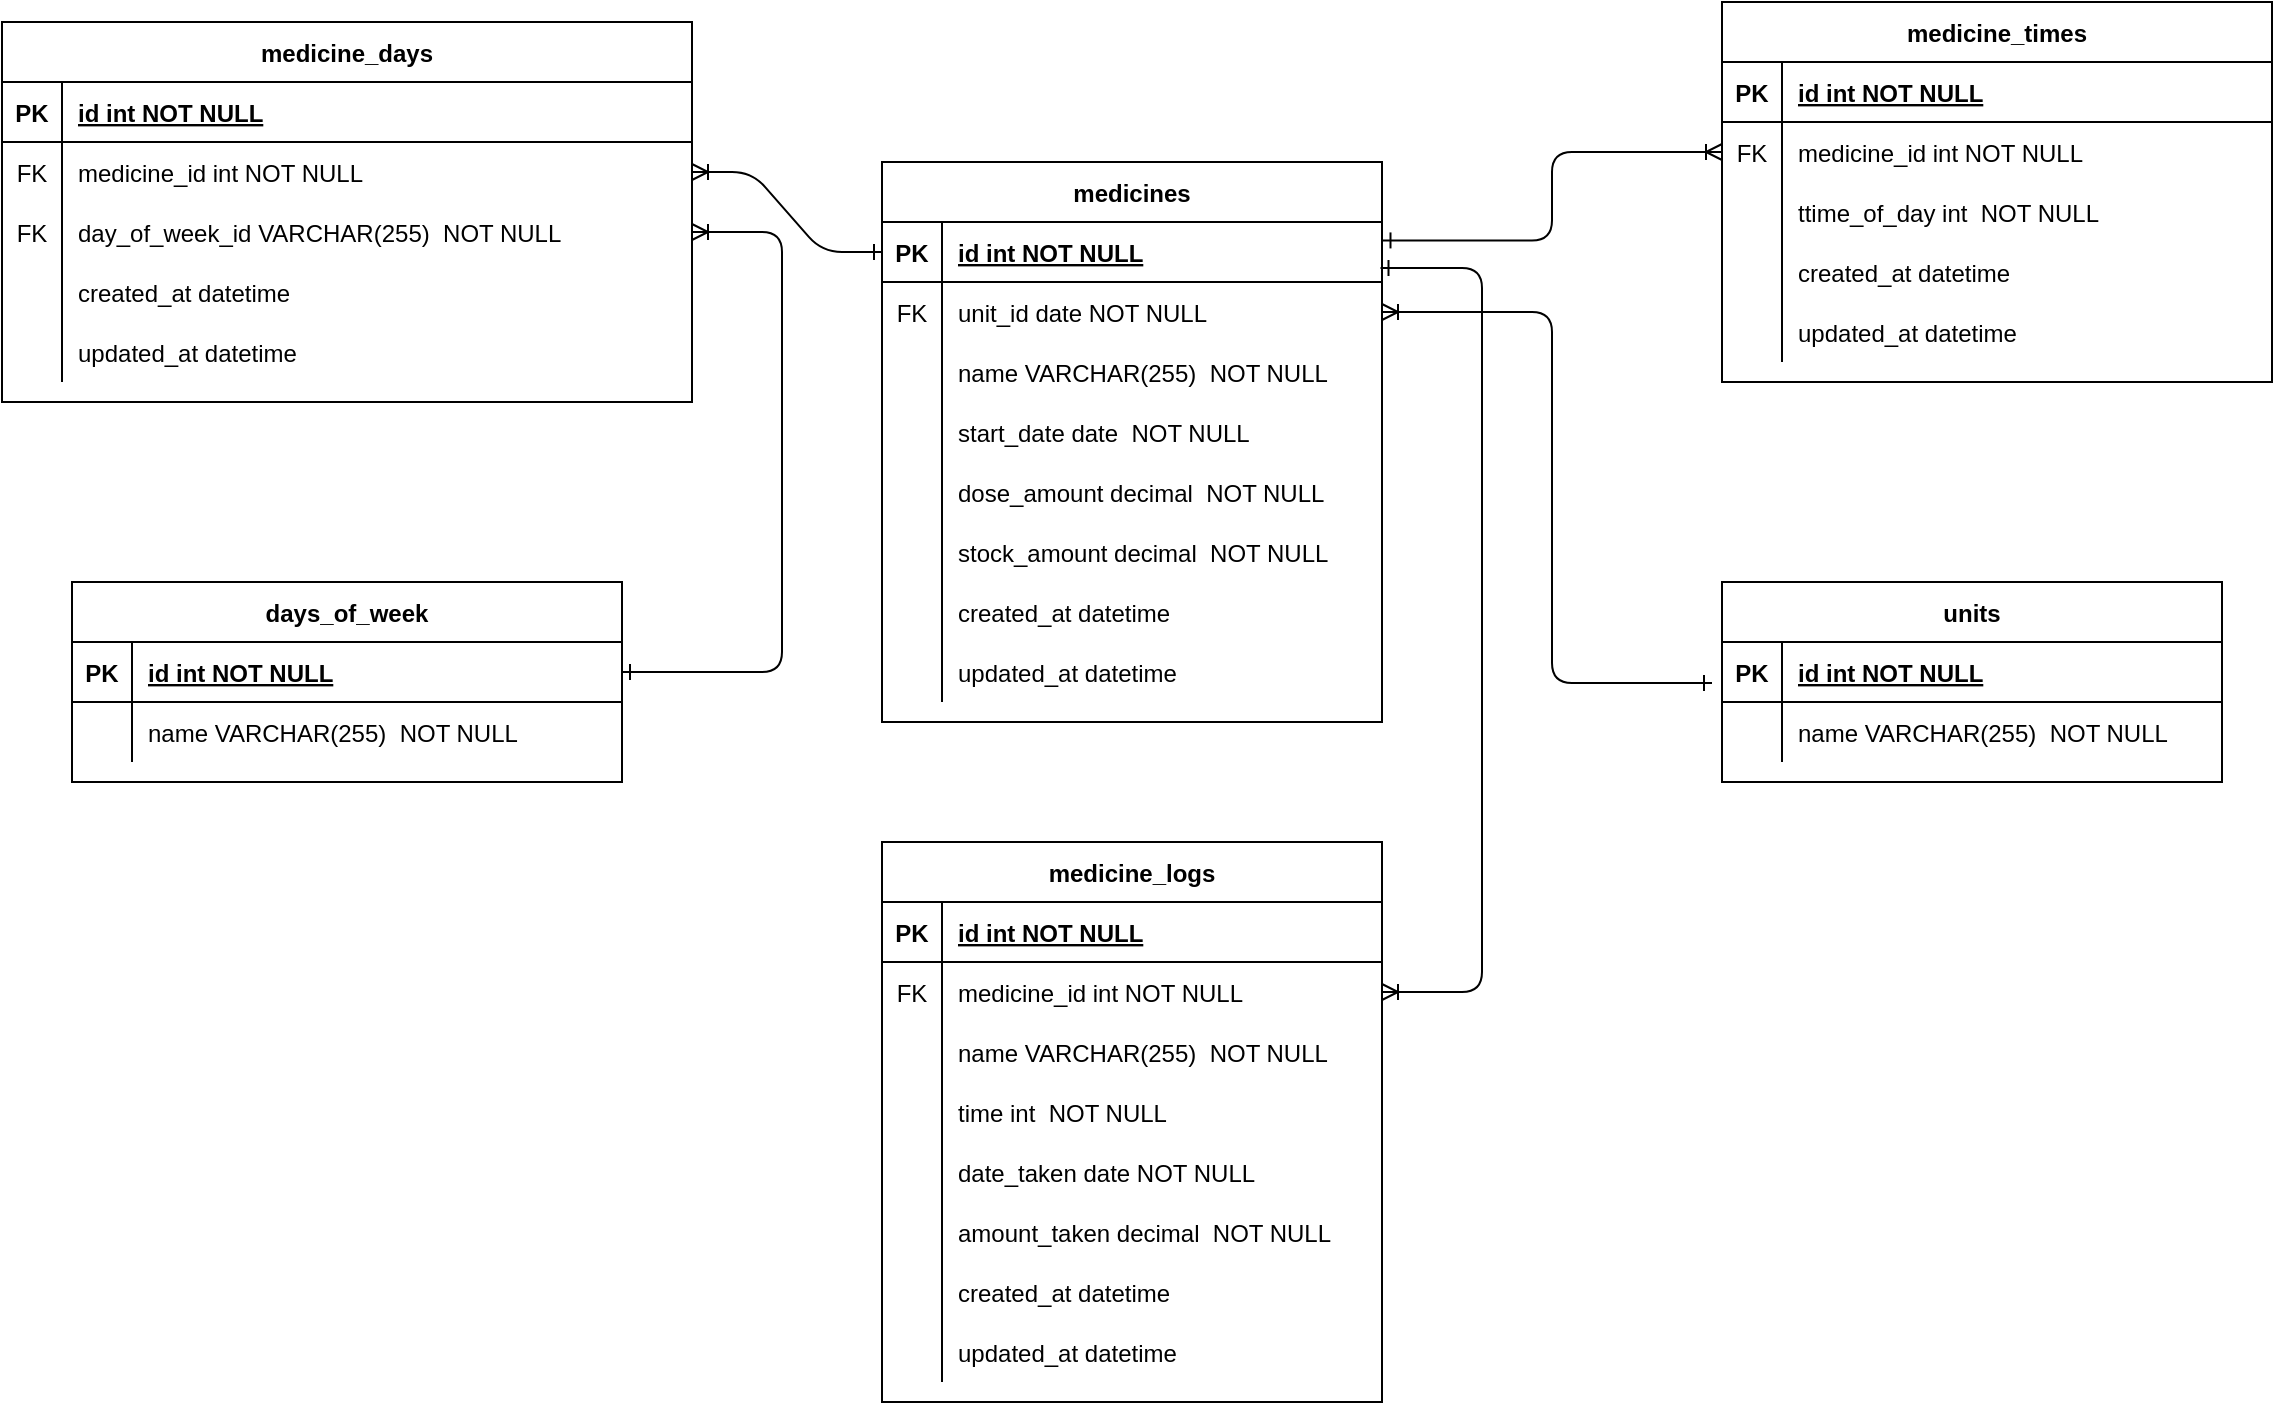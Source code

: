 <mxfile version="22.0.8" type="device">
  <diagram id="R2lEEEUBdFMjLlhIrx00" name="Page-1">
    <mxGraphModel dx="1245" dy="955" grid="1" gridSize="10" guides="1" tooltips="1" connect="1" arrows="1" fold="1" page="1" pageScale="1" pageWidth="850" pageHeight="1100" math="0" shadow="0" extFonts="Permanent Marker^https://fonts.googleapis.com/css?family=Permanent+Marker">
      <root>
        <mxCell id="0" />
        <mxCell id="1" parent="0" />
        <mxCell id="C-vyLk0tnHw3VtMMgP7b-12" value="" style="edgeStyle=entityRelationEdgeStyle;endArrow=ERoneToMany;startArrow=ERone;endFill=0;startFill=0;" parent="1" source="C-vyLk0tnHw3VtMMgP7b-3" target="C-vyLk0tnHw3VtMMgP7b-17" edge="1">
          <mxGeometry width="100" height="100" relative="1" as="geometry">
            <mxPoint x="580" y="380" as="sourcePoint" />
            <mxPoint x="640" y="405" as="targetPoint" />
          </mxGeometry>
        </mxCell>
        <mxCell id="C-vyLk0tnHw3VtMMgP7b-2" value="medicines" style="shape=table;startSize=30;container=1;collapsible=1;childLayout=tableLayout;fixedRows=1;rowLines=0;fontStyle=1;align=center;resizeLast=1;" parent="1" vertex="1">
          <mxGeometry x="630" y="320" width="250" height="280" as="geometry" />
        </mxCell>
        <mxCell id="C-vyLk0tnHw3VtMMgP7b-3" value="" style="shape=partialRectangle;collapsible=0;dropTarget=0;pointerEvents=0;fillColor=none;points=[[0,0.5],[1,0.5]];portConstraint=eastwest;top=0;left=0;right=0;bottom=1;" parent="C-vyLk0tnHw3VtMMgP7b-2" vertex="1">
          <mxGeometry y="30" width="250" height="30" as="geometry" />
        </mxCell>
        <mxCell id="C-vyLk0tnHw3VtMMgP7b-4" value="PK" style="shape=partialRectangle;overflow=hidden;connectable=0;fillColor=none;top=0;left=0;bottom=0;right=0;fontStyle=1;" parent="C-vyLk0tnHw3VtMMgP7b-3" vertex="1">
          <mxGeometry width="30" height="30" as="geometry">
            <mxRectangle width="30" height="30" as="alternateBounds" />
          </mxGeometry>
        </mxCell>
        <mxCell id="C-vyLk0tnHw3VtMMgP7b-5" value="id int NOT NULL " style="shape=partialRectangle;overflow=hidden;connectable=0;fillColor=none;top=0;left=0;bottom=0;right=0;align=left;spacingLeft=6;fontStyle=5;" parent="C-vyLk0tnHw3VtMMgP7b-3" vertex="1">
          <mxGeometry x="30" width="220" height="30" as="geometry">
            <mxRectangle width="220" height="30" as="alternateBounds" />
          </mxGeometry>
        </mxCell>
        <mxCell id="C-vyLk0tnHw3VtMMgP7b-9" value="" style="shape=partialRectangle;collapsible=0;dropTarget=0;pointerEvents=0;fillColor=none;points=[[0,0.5],[1,0.5]];portConstraint=eastwest;top=0;left=0;right=0;bottom=0;" parent="C-vyLk0tnHw3VtMMgP7b-2" vertex="1">
          <mxGeometry y="60" width="250" height="30" as="geometry" />
        </mxCell>
        <mxCell id="C-vyLk0tnHw3VtMMgP7b-10" value="FK" style="shape=partialRectangle;overflow=hidden;connectable=0;fillColor=none;top=0;left=0;bottom=0;right=0;" parent="C-vyLk0tnHw3VtMMgP7b-9" vertex="1">
          <mxGeometry width="30" height="30" as="geometry">
            <mxRectangle width="30" height="30" as="alternateBounds" />
          </mxGeometry>
        </mxCell>
        <mxCell id="C-vyLk0tnHw3VtMMgP7b-11" value="unit_id date NOT NULL" style="shape=partialRectangle;overflow=hidden;connectable=0;fillColor=none;top=0;left=0;bottom=0;right=0;align=left;spacingLeft=6;" parent="C-vyLk0tnHw3VtMMgP7b-9" vertex="1">
          <mxGeometry x="30" width="220" height="30" as="geometry">
            <mxRectangle width="220" height="30" as="alternateBounds" />
          </mxGeometry>
        </mxCell>
        <mxCell id="6eKLcKxiEk4ARQ7QUDFJ-12" style="shape=partialRectangle;collapsible=0;dropTarget=0;pointerEvents=0;fillColor=none;points=[[0,0.5],[1,0.5]];portConstraint=eastwest;top=0;left=0;right=0;bottom=0;" vertex="1" parent="C-vyLk0tnHw3VtMMgP7b-2">
          <mxGeometry y="90" width="250" height="30" as="geometry" />
        </mxCell>
        <mxCell id="6eKLcKxiEk4ARQ7QUDFJ-13" style="shape=partialRectangle;overflow=hidden;connectable=0;fillColor=none;top=0;left=0;bottom=0;right=0;" vertex="1" parent="6eKLcKxiEk4ARQ7QUDFJ-12">
          <mxGeometry width="30" height="30" as="geometry">
            <mxRectangle width="30" height="30" as="alternateBounds" />
          </mxGeometry>
        </mxCell>
        <mxCell id="6eKLcKxiEk4ARQ7QUDFJ-14" value="name VARCHAR(255)&#x9; NOT NULL" style="shape=partialRectangle;overflow=hidden;connectable=0;fillColor=none;top=0;left=0;bottom=0;right=0;align=left;spacingLeft=6;" vertex="1" parent="6eKLcKxiEk4ARQ7QUDFJ-12">
          <mxGeometry x="30" width="220" height="30" as="geometry">
            <mxRectangle width="220" height="30" as="alternateBounds" />
          </mxGeometry>
        </mxCell>
        <mxCell id="6eKLcKxiEk4ARQ7QUDFJ-16" style="shape=partialRectangle;collapsible=0;dropTarget=0;pointerEvents=0;fillColor=none;points=[[0,0.5],[1,0.5]];portConstraint=eastwest;top=0;left=0;right=0;bottom=0;" vertex="1" parent="C-vyLk0tnHw3VtMMgP7b-2">
          <mxGeometry y="120" width="250" height="30" as="geometry" />
        </mxCell>
        <mxCell id="6eKLcKxiEk4ARQ7QUDFJ-17" style="shape=partialRectangle;overflow=hidden;connectable=0;fillColor=none;top=0;left=0;bottom=0;right=0;" vertex="1" parent="6eKLcKxiEk4ARQ7QUDFJ-16">
          <mxGeometry width="30" height="30" as="geometry">
            <mxRectangle width="30" height="30" as="alternateBounds" />
          </mxGeometry>
        </mxCell>
        <mxCell id="6eKLcKxiEk4ARQ7QUDFJ-18" value="start_date date  NOT NULL" style="shape=partialRectangle;overflow=hidden;connectable=0;fillColor=none;top=0;left=0;bottom=0;right=0;align=left;spacingLeft=6;" vertex="1" parent="6eKLcKxiEk4ARQ7QUDFJ-16">
          <mxGeometry x="30" width="220" height="30" as="geometry">
            <mxRectangle width="220" height="30" as="alternateBounds" />
          </mxGeometry>
        </mxCell>
        <mxCell id="6eKLcKxiEk4ARQ7QUDFJ-19" style="shape=partialRectangle;collapsible=0;dropTarget=0;pointerEvents=0;fillColor=none;points=[[0,0.5],[1,0.5]];portConstraint=eastwest;top=0;left=0;right=0;bottom=0;" vertex="1" parent="C-vyLk0tnHw3VtMMgP7b-2">
          <mxGeometry y="150" width="250" height="30" as="geometry" />
        </mxCell>
        <mxCell id="6eKLcKxiEk4ARQ7QUDFJ-20" style="shape=partialRectangle;overflow=hidden;connectable=0;fillColor=none;top=0;left=0;bottom=0;right=0;" vertex="1" parent="6eKLcKxiEk4ARQ7QUDFJ-19">
          <mxGeometry width="30" height="30" as="geometry">
            <mxRectangle width="30" height="30" as="alternateBounds" />
          </mxGeometry>
        </mxCell>
        <mxCell id="6eKLcKxiEk4ARQ7QUDFJ-21" value="dose_amount decimal  NOT NULL" style="shape=partialRectangle;overflow=hidden;connectable=0;fillColor=none;top=0;left=0;bottom=0;right=0;align=left;spacingLeft=6;" vertex="1" parent="6eKLcKxiEk4ARQ7QUDFJ-19">
          <mxGeometry x="30" width="220" height="30" as="geometry">
            <mxRectangle width="220" height="30" as="alternateBounds" />
          </mxGeometry>
        </mxCell>
        <mxCell id="6eKLcKxiEk4ARQ7QUDFJ-22" style="shape=partialRectangle;collapsible=0;dropTarget=0;pointerEvents=0;fillColor=none;points=[[0,0.5],[1,0.5]];portConstraint=eastwest;top=0;left=0;right=0;bottom=0;" vertex="1" parent="C-vyLk0tnHw3VtMMgP7b-2">
          <mxGeometry y="180" width="250" height="30" as="geometry" />
        </mxCell>
        <mxCell id="6eKLcKxiEk4ARQ7QUDFJ-23" style="shape=partialRectangle;overflow=hidden;connectable=0;fillColor=none;top=0;left=0;bottom=0;right=0;" vertex="1" parent="6eKLcKxiEk4ARQ7QUDFJ-22">
          <mxGeometry width="30" height="30" as="geometry">
            <mxRectangle width="30" height="30" as="alternateBounds" />
          </mxGeometry>
        </mxCell>
        <mxCell id="6eKLcKxiEk4ARQ7QUDFJ-24" value="stock_amount decimal  NOT NULL" style="shape=partialRectangle;overflow=hidden;connectable=0;fillColor=none;top=0;left=0;bottom=0;right=0;align=left;spacingLeft=6;" vertex="1" parent="6eKLcKxiEk4ARQ7QUDFJ-22">
          <mxGeometry x="30" width="220" height="30" as="geometry">
            <mxRectangle width="220" height="30" as="alternateBounds" />
          </mxGeometry>
        </mxCell>
        <mxCell id="6eKLcKxiEk4ARQ7QUDFJ-25" style="shape=partialRectangle;collapsible=0;dropTarget=0;pointerEvents=0;fillColor=none;points=[[0,0.5],[1,0.5]];portConstraint=eastwest;top=0;left=0;right=0;bottom=0;" vertex="1" parent="C-vyLk0tnHw3VtMMgP7b-2">
          <mxGeometry y="210" width="250" height="30" as="geometry" />
        </mxCell>
        <mxCell id="6eKLcKxiEk4ARQ7QUDFJ-26" style="shape=partialRectangle;overflow=hidden;connectable=0;fillColor=none;top=0;left=0;bottom=0;right=0;" vertex="1" parent="6eKLcKxiEk4ARQ7QUDFJ-25">
          <mxGeometry width="30" height="30" as="geometry">
            <mxRectangle width="30" height="30" as="alternateBounds" />
          </mxGeometry>
        </mxCell>
        <mxCell id="6eKLcKxiEk4ARQ7QUDFJ-27" value="created_at datetime" style="shape=partialRectangle;overflow=hidden;connectable=0;fillColor=none;top=0;left=0;bottom=0;right=0;align=left;spacingLeft=6;" vertex="1" parent="6eKLcKxiEk4ARQ7QUDFJ-25">
          <mxGeometry x="30" width="220" height="30" as="geometry">
            <mxRectangle width="220" height="30" as="alternateBounds" />
          </mxGeometry>
        </mxCell>
        <mxCell id="6eKLcKxiEk4ARQ7QUDFJ-28" style="shape=partialRectangle;collapsible=0;dropTarget=0;pointerEvents=0;fillColor=none;points=[[0,0.5],[1,0.5]];portConstraint=eastwest;top=0;left=0;right=0;bottom=0;" vertex="1" parent="C-vyLk0tnHw3VtMMgP7b-2">
          <mxGeometry y="240" width="250" height="30" as="geometry" />
        </mxCell>
        <mxCell id="6eKLcKxiEk4ARQ7QUDFJ-29" style="shape=partialRectangle;overflow=hidden;connectable=0;fillColor=none;top=0;left=0;bottom=0;right=0;" vertex="1" parent="6eKLcKxiEk4ARQ7QUDFJ-28">
          <mxGeometry width="30" height="30" as="geometry">
            <mxRectangle width="30" height="30" as="alternateBounds" />
          </mxGeometry>
        </mxCell>
        <mxCell id="6eKLcKxiEk4ARQ7QUDFJ-30" value="updated_at datetime" style="shape=partialRectangle;overflow=hidden;connectable=0;fillColor=none;top=0;left=0;bottom=0;right=0;align=left;spacingLeft=6;" vertex="1" parent="6eKLcKxiEk4ARQ7QUDFJ-28">
          <mxGeometry x="30" width="220" height="30" as="geometry">
            <mxRectangle width="220" height="30" as="alternateBounds" />
          </mxGeometry>
        </mxCell>
        <mxCell id="C-vyLk0tnHw3VtMMgP7b-13" value="medicine_days" style="shape=table;startSize=30;container=1;collapsible=1;childLayout=tableLayout;fixedRows=1;rowLines=0;fontStyle=1;align=center;resizeLast=1;" parent="1" vertex="1">
          <mxGeometry x="190" y="250" width="345" height="190" as="geometry" />
        </mxCell>
        <mxCell id="C-vyLk0tnHw3VtMMgP7b-14" value="" style="shape=partialRectangle;collapsible=0;dropTarget=0;pointerEvents=0;fillColor=none;points=[[0,0.5],[1,0.5]];portConstraint=eastwest;top=0;left=0;right=0;bottom=1;" parent="C-vyLk0tnHw3VtMMgP7b-13" vertex="1">
          <mxGeometry y="30" width="345" height="30" as="geometry" />
        </mxCell>
        <mxCell id="C-vyLk0tnHw3VtMMgP7b-15" value="PK" style="shape=partialRectangle;overflow=hidden;connectable=0;fillColor=none;top=0;left=0;bottom=0;right=0;fontStyle=1;" parent="C-vyLk0tnHw3VtMMgP7b-14" vertex="1">
          <mxGeometry width="30" height="30" as="geometry">
            <mxRectangle width="30" height="30" as="alternateBounds" />
          </mxGeometry>
        </mxCell>
        <mxCell id="C-vyLk0tnHw3VtMMgP7b-16" value="id int NOT NULL " style="shape=partialRectangle;overflow=hidden;connectable=0;fillColor=none;top=0;left=0;bottom=0;right=0;align=left;spacingLeft=6;fontStyle=5;" parent="C-vyLk0tnHw3VtMMgP7b-14" vertex="1">
          <mxGeometry x="30" width="315" height="30" as="geometry">
            <mxRectangle width="315" height="30" as="alternateBounds" />
          </mxGeometry>
        </mxCell>
        <mxCell id="C-vyLk0tnHw3VtMMgP7b-17" value="" style="shape=partialRectangle;collapsible=0;dropTarget=0;pointerEvents=0;fillColor=none;points=[[0,0.5],[1,0.5]];portConstraint=eastwest;top=0;left=0;right=0;bottom=0;" parent="C-vyLk0tnHw3VtMMgP7b-13" vertex="1">
          <mxGeometry y="60" width="345" height="30" as="geometry" />
        </mxCell>
        <mxCell id="C-vyLk0tnHw3VtMMgP7b-18" value="FK" style="shape=partialRectangle;overflow=hidden;connectable=0;fillColor=none;top=0;left=0;bottom=0;right=0;" parent="C-vyLk0tnHw3VtMMgP7b-17" vertex="1">
          <mxGeometry width="30" height="30" as="geometry">
            <mxRectangle width="30" height="30" as="alternateBounds" />
          </mxGeometry>
        </mxCell>
        <mxCell id="C-vyLk0tnHw3VtMMgP7b-19" value="medicine_id int NOT NULL" style="shape=partialRectangle;overflow=hidden;connectable=0;fillColor=none;top=0;left=0;bottom=0;right=0;align=left;spacingLeft=6;" parent="C-vyLk0tnHw3VtMMgP7b-17" vertex="1">
          <mxGeometry x="30" width="315" height="30" as="geometry">
            <mxRectangle width="315" height="30" as="alternateBounds" />
          </mxGeometry>
        </mxCell>
        <mxCell id="C-vyLk0tnHw3VtMMgP7b-20" value="" style="shape=partialRectangle;collapsible=0;dropTarget=0;pointerEvents=0;fillColor=none;points=[[0,0.5],[1,0.5]];portConstraint=eastwest;top=0;left=0;right=0;bottom=0;" parent="C-vyLk0tnHw3VtMMgP7b-13" vertex="1">
          <mxGeometry y="90" width="345" height="30" as="geometry" />
        </mxCell>
        <mxCell id="C-vyLk0tnHw3VtMMgP7b-21" value="FK" style="shape=partialRectangle;overflow=hidden;connectable=0;fillColor=none;top=0;left=0;bottom=0;right=0;" parent="C-vyLk0tnHw3VtMMgP7b-20" vertex="1">
          <mxGeometry width="30" height="30" as="geometry">
            <mxRectangle width="30" height="30" as="alternateBounds" />
          </mxGeometry>
        </mxCell>
        <mxCell id="C-vyLk0tnHw3VtMMgP7b-22" value="day_of_week_id VARCHAR(255)  NOT NULL" style="shape=partialRectangle;overflow=hidden;connectable=0;fillColor=none;top=0;left=0;bottom=0;right=0;align=left;spacingLeft=6;" parent="C-vyLk0tnHw3VtMMgP7b-20" vertex="1">
          <mxGeometry x="30" width="315" height="30" as="geometry">
            <mxRectangle width="315" height="30" as="alternateBounds" />
          </mxGeometry>
        </mxCell>
        <mxCell id="6eKLcKxiEk4ARQ7QUDFJ-51" style="shape=partialRectangle;collapsible=0;dropTarget=0;pointerEvents=0;fillColor=none;points=[[0,0.5],[1,0.5]];portConstraint=eastwest;top=0;left=0;right=0;bottom=0;" vertex="1" parent="C-vyLk0tnHw3VtMMgP7b-13">
          <mxGeometry y="120" width="345" height="30" as="geometry" />
        </mxCell>
        <mxCell id="6eKLcKxiEk4ARQ7QUDFJ-52" style="shape=partialRectangle;overflow=hidden;connectable=0;fillColor=none;top=0;left=0;bottom=0;right=0;" vertex="1" parent="6eKLcKxiEk4ARQ7QUDFJ-51">
          <mxGeometry width="30" height="30" as="geometry">
            <mxRectangle width="30" height="30" as="alternateBounds" />
          </mxGeometry>
        </mxCell>
        <mxCell id="6eKLcKxiEk4ARQ7QUDFJ-53" value="created_at datetime" style="shape=partialRectangle;overflow=hidden;connectable=0;fillColor=none;top=0;left=0;bottom=0;right=0;align=left;spacingLeft=6;" vertex="1" parent="6eKLcKxiEk4ARQ7QUDFJ-51">
          <mxGeometry x="30" width="315" height="30" as="geometry">
            <mxRectangle width="315" height="30" as="alternateBounds" />
          </mxGeometry>
        </mxCell>
        <mxCell id="6eKLcKxiEk4ARQ7QUDFJ-54" style="shape=partialRectangle;collapsible=0;dropTarget=0;pointerEvents=0;fillColor=none;points=[[0,0.5],[1,0.5]];portConstraint=eastwest;top=0;left=0;right=0;bottom=0;" vertex="1" parent="C-vyLk0tnHw3VtMMgP7b-13">
          <mxGeometry y="150" width="345" height="30" as="geometry" />
        </mxCell>
        <mxCell id="6eKLcKxiEk4ARQ7QUDFJ-55" style="shape=partialRectangle;overflow=hidden;connectable=0;fillColor=none;top=0;left=0;bottom=0;right=0;" vertex="1" parent="6eKLcKxiEk4ARQ7QUDFJ-54">
          <mxGeometry width="30" height="30" as="geometry">
            <mxRectangle width="30" height="30" as="alternateBounds" />
          </mxGeometry>
        </mxCell>
        <mxCell id="6eKLcKxiEk4ARQ7QUDFJ-56" value="updated_at datetime" style="shape=partialRectangle;overflow=hidden;connectable=0;fillColor=none;top=0;left=0;bottom=0;right=0;align=left;spacingLeft=6;" vertex="1" parent="6eKLcKxiEk4ARQ7QUDFJ-54">
          <mxGeometry x="30" width="315" height="30" as="geometry">
            <mxRectangle width="315" height="30" as="alternateBounds" />
          </mxGeometry>
        </mxCell>
        <mxCell id="6eKLcKxiEk4ARQ7QUDFJ-31" value="units" style="shape=table;startSize=30;container=1;collapsible=1;childLayout=tableLayout;fixedRows=1;rowLines=0;fontStyle=1;align=center;resizeLast=1;" vertex="1" parent="1">
          <mxGeometry x="1050" y="530" width="250" height="100" as="geometry" />
        </mxCell>
        <mxCell id="6eKLcKxiEk4ARQ7QUDFJ-32" value="" style="shape=partialRectangle;collapsible=0;dropTarget=0;pointerEvents=0;fillColor=none;points=[[0,0.5],[1,0.5]];portConstraint=eastwest;top=0;left=0;right=0;bottom=1;" vertex="1" parent="6eKLcKxiEk4ARQ7QUDFJ-31">
          <mxGeometry y="30" width="250" height="30" as="geometry" />
        </mxCell>
        <mxCell id="6eKLcKxiEk4ARQ7QUDFJ-33" value="PK" style="shape=partialRectangle;overflow=hidden;connectable=0;fillColor=none;top=0;left=0;bottom=0;right=0;fontStyle=1;" vertex="1" parent="6eKLcKxiEk4ARQ7QUDFJ-32">
          <mxGeometry width="30" height="30" as="geometry">
            <mxRectangle width="30" height="30" as="alternateBounds" />
          </mxGeometry>
        </mxCell>
        <mxCell id="6eKLcKxiEk4ARQ7QUDFJ-34" value="id int NOT NULL " style="shape=partialRectangle;overflow=hidden;connectable=0;fillColor=none;top=0;left=0;bottom=0;right=0;align=left;spacingLeft=6;fontStyle=5;" vertex="1" parent="6eKLcKxiEk4ARQ7QUDFJ-32">
          <mxGeometry x="30" width="220" height="30" as="geometry">
            <mxRectangle width="220" height="30" as="alternateBounds" />
          </mxGeometry>
        </mxCell>
        <mxCell id="6eKLcKxiEk4ARQ7QUDFJ-38" value="" style="shape=partialRectangle;collapsible=0;dropTarget=0;pointerEvents=0;fillColor=none;points=[[0,0.5],[1,0.5]];portConstraint=eastwest;top=0;left=0;right=0;bottom=0;" vertex="1" parent="6eKLcKxiEk4ARQ7QUDFJ-31">
          <mxGeometry y="60" width="250" height="30" as="geometry" />
        </mxCell>
        <mxCell id="6eKLcKxiEk4ARQ7QUDFJ-39" value="" style="shape=partialRectangle;overflow=hidden;connectable=0;fillColor=none;top=0;left=0;bottom=0;right=0;" vertex="1" parent="6eKLcKxiEk4ARQ7QUDFJ-38">
          <mxGeometry width="30" height="30" as="geometry">
            <mxRectangle width="30" height="30" as="alternateBounds" />
          </mxGeometry>
        </mxCell>
        <mxCell id="6eKLcKxiEk4ARQ7QUDFJ-40" value="name VARCHAR(255)  NOT NULL" style="shape=partialRectangle;overflow=hidden;connectable=0;fillColor=none;top=0;left=0;bottom=0;right=0;align=left;spacingLeft=6;" vertex="1" parent="6eKLcKxiEk4ARQ7QUDFJ-38">
          <mxGeometry x="30" width="220" height="30" as="geometry">
            <mxRectangle width="220" height="30" as="alternateBounds" />
          </mxGeometry>
        </mxCell>
        <mxCell id="6eKLcKxiEk4ARQ7QUDFJ-41" value="days_of_week" style="shape=table;startSize=30;container=1;collapsible=1;childLayout=tableLayout;fixedRows=1;rowLines=0;fontStyle=1;align=center;resizeLast=1;" vertex="1" parent="1">
          <mxGeometry x="225" y="530" width="275" height="100" as="geometry" />
        </mxCell>
        <mxCell id="6eKLcKxiEk4ARQ7QUDFJ-42" value="" style="shape=partialRectangle;collapsible=0;dropTarget=0;pointerEvents=0;fillColor=none;points=[[0,0.5],[1,0.5]];portConstraint=eastwest;top=0;left=0;right=0;bottom=1;" vertex="1" parent="6eKLcKxiEk4ARQ7QUDFJ-41">
          <mxGeometry y="30" width="275" height="30" as="geometry" />
        </mxCell>
        <mxCell id="6eKLcKxiEk4ARQ7QUDFJ-43" value="PK" style="shape=partialRectangle;overflow=hidden;connectable=0;fillColor=none;top=0;left=0;bottom=0;right=0;fontStyle=1;" vertex="1" parent="6eKLcKxiEk4ARQ7QUDFJ-42">
          <mxGeometry width="30" height="30" as="geometry">
            <mxRectangle width="30" height="30" as="alternateBounds" />
          </mxGeometry>
        </mxCell>
        <mxCell id="6eKLcKxiEk4ARQ7QUDFJ-44" value="id int NOT NULL " style="shape=partialRectangle;overflow=hidden;connectable=0;fillColor=none;top=0;left=0;bottom=0;right=0;align=left;spacingLeft=6;fontStyle=5;" vertex="1" parent="6eKLcKxiEk4ARQ7QUDFJ-42">
          <mxGeometry x="30" width="245" height="30" as="geometry">
            <mxRectangle width="245" height="30" as="alternateBounds" />
          </mxGeometry>
        </mxCell>
        <mxCell id="6eKLcKxiEk4ARQ7QUDFJ-45" value="" style="shape=partialRectangle;collapsible=0;dropTarget=0;pointerEvents=0;fillColor=none;points=[[0,0.5],[1,0.5]];portConstraint=eastwest;top=0;left=0;right=0;bottom=0;" vertex="1" parent="6eKLcKxiEk4ARQ7QUDFJ-41">
          <mxGeometry y="60" width="275" height="30" as="geometry" />
        </mxCell>
        <mxCell id="6eKLcKxiEk4ARQ7QUDFJ-46" value="" style="shape=partialRectangle;overflow=hidden;connectable=0;fillColor=none;top=0;left=0;bottom=0;right=0;" vertex="1" parent="6eKLcKxiEk4ARQ7QUDFJ-45">
          <mxGeometry width="30" height="30" as="geometry">
            <mxRectangle width="30" height="30" as="alternateBounds" />
          </mxGeometry>
        </mxCell>
        <mxCell id="6eKLcKxiEk4ARQ7QUDFJ-47" value="name VARCHAR(255)  NOT NULL" style="shape=partialRectangle;overflow=hidden;connectable=0;fillColor=none;top=0;left=0;bottom=0;right=0;align=left;spacingLeft=6;" vertex="1" parent="6eKLcKxiEk4ARQ7QUDFJ-45">
          <mxGeometry x="30" width="245" height="30" as="geometry">
            <mxRectangle width="245" height="30" as="alternateBounds" />
          </mxGeometry>
        </mxCell>
        <mxCell id="6eKLcKxiEk4ARQ7QUDFJ-57" value="" style="edgeStyle=orthogonalEdgeStyle;endArrow=ERoneToMany;startArrow=ERone;endFill=0;startFill=0;entryX=1;entryY=0.5;entryDx=0;entryDy=0;exitX=-0.02;exitY=0.684;exitDx=0;exitDy=0;exitPerimeter=0;" edge="1" parent="1" source="6eKLcKxiEk4ARQ7QUDFJ-32" target="C-vyLk0tnHw3VtMMgP7b-9">
          <mxGeometry width="100" height="100" relative="1" as="geometry">
            <mxPoint x="1050" y="670" as="sourcePoint" />
            <mxPoint x="640" y="405" as="targetPoint" />
          </mxGeometry>
        </mxCell>
        <mxCell id="6eKLcKxiEk4ARQ7QUDFJ-67" value="medicine_times" style="shape=table;startSize=30;container=1;collapsible=1;childLayout=tableLayout;fixedRows=1;rowLines=0;fontStyle=1;align=center;resizeLast=1;" vertex="1" parent="1">
          <mxGeometry x="1050" y="240" width="275" height="190" as="geometry" />
        </mxCell>
        <mxCell id="6eKLcKxiEk4ARQ7QUDFJ-68" value="" style="shape=partialRectangle;collapsible=0;dropTarget=0;pointerEvents=0;fillColor=none;points=[[0,0.5],[1,0.5]];portConstraint=eastwest;top=0;left=0;right=0;bottom=1;" vertex="1" parent="6eKLcKxiEk4ARQ7QUDFJ-67">
          <mxGeometry y="30" width="275" height="30" as="geometry" />
        </mxCell>
        <mxCell id="6eKLcKxiEk4ARQ7QUDFJ-69" value="PK" style="shape=partialRectangle;overflow=hidden;connectable=0;fillColor=none;top=0;left=0;bottom=0;right=0;fontStyle=1;" vertex="1" parent="6eKLcKxiEk4ARQ7QUDFJ-68">
          <mxGeometry width="30" height="30" as="geometry">
            <mxRectangle width="30" height="30" as="alternateBounds" />
          </mxGeometry>
        </mxCell>
        <mxCell id="6eKLcKxiEk4ARQ7QUDFJ-70" value="id int NOT NULL " style="shape=partialRectangle;overflow=hidden;connectable=0;fillColor=none;top=0;left=0;bottom=0;right=0;align=left;spacingLeft=6;fontStyle=5;" vertex="1" parent="6eKLcKxiEk4ARQ7QUDFJ-68">
          <mxGeometry x="30" width="245" height="30" as="geometry">
            <mxRectangle width="245" height="30" as="alternateBounds" />
          </mxGeometry>
        </mxCell>
        <mxCell id="6eKLcKxiEk4ARQ7QUDFJ-71" value="" style="shape=partialRectangle;collapsible=0;dropTarget=0;pointerEvents=0;fillColor=none;points=[[0,0.5],[1,0.5]];portConstraint=eastwest;top=0;left=0;right=0;bottom=0;" vertex="1" parent="6eKLcKxiEk4ARQ7QUDFJ-67">
          <mxGeometry y="60" width="275" height="30" as="geometry" />
        </mxCell>
        <mxCell id="6eKLcKxiEk4ARQ7QUDFJ-72" value="FK" style="shape=partialRectangle;overflow=hidden;connectable=0;fillColor=none;top=0;left=0;bottom=0;right=0;" vertex="1" parent="6eKLcKxiEk4ARQ7QUDFJ-71">
          <mxGeometry width="30" height="30" as="geometry">
            <mxRectangle width="30" height="30" as="alternateBounds" />
          </mxGeometry>
        </mxCell>
        <mxCell id="6eKLcKxiEk4ARQ7QUDFJ-73" value="medicine_id int NOT NULL" style="shape=partialRectangle;overflow=hidden;connectable=0;fillColor=none;top=0;left=0;bottom=0;right=0;align=left;spacingLeft=6;" vertex="1" parent="6eKLcKxiEk4ARQ7QUDFJ-71">
          <mxGeometry x="30" width="245" height="30" as="geometry">
            <mxRectangle width="245" height="30" as="alternateBounds" />
          </mxGeometry>
        </mxCell>
        <mxCell id="6eKLcKxiEk4ARQ7QUDFJ-78" style="shape=partialRectangle;collapsible=0;dropTarget=0;pointerEvents=0;fillColor=none;points=[[0,0.5],[1,0.5]];portConstraint=eastwest;top=0;left=0;right=0;bottom=0;" vertex="1" parent="6eKLcKxiEk4ARQ7QUDFJ-67">
          <mxGeometry y="90" width="275" height="30" as="geometry" />
        </mxCell>
        <mxCell id="6eKLcKxiEk4ARQ7QUDFJ-79" style="shape=partialRectangle;overflow=hidden;connectable=0;fillColor=none;top=0;left=0;bottom=0;right=0;" vertex="1" parent="6eKLcKxiEk4ARQ7QUDFJ-78">
          <mxGeometry width="30" height="30" as="geometry">
            <mxRectangle width="30" height="30" as="alternateBounds" />
          </mxGeometry>
        </mxCell>
        <mxCell id="6eKLcKxiEk4ARQ7QUDFJ-80" value="ttime_of_day int  NOT NULL" style="shape=partialRectangle;overflow=hidden;connectable=0;fillColor=none;top=0;left=0;bottom=0;right=0;align=left;spacingLeft=6;" vertex="1" parent="6eKLcKxiEk4ARQ7QUDFJ-78">
          <mxGeometry x="30" width="245" height="30" as="geometry">
            <mxRectangle width="245" height="30" as="alternateBounds" />
          </mxGeometry>
        </mxCell>
        <mxCell id="6eKLcKxiEk4ARQ7QUDFJ-87" style="shape=partialRectangle;collapsible=0;dropTarget=0;pointerEvents=0;fillColor=none;points=[[0,0.5],[1,0.5]];portConstraint=eastwest;top=0;left=0;right=0;bottom=0;" vertex="1" parent="6eKLcKxiEk4ARQ7QUDFJ-67">
          <mxGeometry y="120" width="275" height="30" as="geometry" />
        </mxCell>
        <mxCell id="6eKLcKxiEk4ARQ7QUDFJ-88" style="shape=partialRectangle;overflow=hidden;connectable=0;fillColor=none;top=0;left=0;bottom=0;right=0;" vertex="1" parent="6eKLcKxiEk4ARQ7QUDFJ-87">
          <mxGeometry width="30" height="30" as="geometry">
            <mxRectangle width="30" height="30" as="alternateBounds" />
          </mxGeometry>
        </mxCell>
        <mxCell id="6eKLcKxiEk4ARQ7QUDFJ-89" value="created_at datetime" style="shape=partialRectangle;overflow=hidden;connectable=0;fillColor=none;top=0;left=0;bottom=0;right=0;align=left;spacingLeft=6;" vertex="1" parent="6eKLcKxiEk4ARQ7QUDFJ-87">
          <mxGeometry x="30" width="245" height="30" as="geometry">
            <mxRectangle width="245" height="30" as="alternateBounds" />
          </mxGeometry>
        </mxCell>
        <mxCell id="6eKLcKxiEk4ARQ7QUDFJ-93" style="shape=partialRectangle;collapsible=0;dropTarget=0;pointerEvents=0;fillColor=none;points=[[0,0.5],[1,0.5]];portConstraint=eastwest;top=0;left=0;right=0;bottom=0;" vertex="1" parent="6eKLcKxiEk4ARQ7QUDFJ-67">
          <mxGeometry y="150" width="275" height="30" as="geometry" />
        </mxCell>
        <mxCell id="6eKLcKxiEk4ARQ7QUDFJ-94" style="shape=partialRectangle;overflow=hidden;connectable=0;fillColor=none;top=0;left=0;bottom=0;right=0;" vertex="1" parent="6eKLcKxiEk4ARQ7QUDFJ-93">
          <mxGeometry width="30" height="30" as="geometry">
            <mxRectangle width="30" height="30" as="alternateBounds" />
          </mxGeometry>
        </mxCell>
        <mxCell id="6eKLcKxiEk4ARQ7QUDFJ-95" value="updated_at datetime" style="shape=partialRectangle;overflow=hidden;connectable=0;fillColor=none;top=0;left=0;bottom=0;right=0;align=left;spacingLeft=6;" vertex="1" parent="6eKLcKxiEk4ARQ7QUDFJ-93">
          <mxGeometry x="30" width="245" height="30" as="geometry">
            <mxRectangle width="245" height="30" as="alternateBounds" />
          </mxGeometry>
        </mxCell>
        <mxCell id="6eKLcKxiEk4ARQ7QUDFJ-82" value="" style="edgeStyle=orthogonalEdgeStyle;endArrow=ERone;startArrow=ERoneToMany;endFill=0;startFill=0;strokeColor=default;sourcePerimeterSpacing=2;entryX=1.001;entryY=0.307;entryDx=0;entryDy=0;exitX=0;exitY=0.5;exitDx=0;exitDy=0;entryPerimeter=0;" edge="1" parent="1" source="6eKLcKxiEk4ARQ7QUDFJ-71" target="C-vyLk0tnHw3VtMMgP7b-3">
          <mxGeometry width="100" height="100" relative="1" as="geometry">
            <mxPoint x="850" y="650" as="sourcePoint" />
            <mxPoint x="930" y="380" as="targetPoint" />
          </mxGeometry>
        </mxCell>
        <mxCell id="6eKLcKxiEk4ARQ7QUDFJ-96" value="medicine_logs" style="shape=table;startSize=30;container=1;collapsible=1;childLayout=tableLayout;fixedRows=1;rowLines=0;fontStyle=1;align=center;resizeLast=1;" vertex="1" parent="1">
          <mxGeometry x="630" y="660" width="250" height="280" as="geometry" />
        </mxCell>
        <mxCell id="6eKLcKxiEk4ARQ7QUDFJ-97" value="" style="shape=partialRectangle;collapsible=0;dropTarget=0;pointerEvents=0;fillColor=none;points=[[0,0.5],[1,0.5]];portConstraint=eastwest;top=0;left=0;right=0;bottom=1;" vertex="1" parent="6eKLcKxiEk4ARQ7QUDFJ-96">
          <mxGeometry y="30" width="250" height="30" as="geometry" />
        </mxCell>
        <mxCell id="6eKLcKxiEk4ARQ7QUDFJ-98" value="PK" style="shape=partialRectangle;overflow=hidden;connectable=0;fillColor=none;top=0;left=0;bottom=0;right=0;fontStyle=1;" vertex="1" parent="6eKLcKxiEk4ARQ7QUDFJ-97">
          <mxGeometry width="30" height="30" as="geometry">
            <mxRectangle width="30" height="30" as="alternateBounds" />
          </mxGeometry>
        </mxCell>
        <mxCell id="6eKLcKxiEk4ARQ7QUDFJ-99" value="id int NOT NULL " style="shape=partialRectangle;overflow=hidden;connectable=0;fillColor=none;top=0;left=0;bottom=0;right=0;align=left;spacingLeft=6;fontStyle=5;" vertex="1" parent="6eKLcKxiEk4ARQ7QUDFJ-97">
          <mxGeometry x="30" width="220" height="30" as="geometry">
            <mxRectangle width="220" height="30" as="alternateBounds" />
          </mxGeometry>
        </mxCell>
        <mxCell id="6eKLcKxiEk4ARQ7QUDFJ-103" value="" style="shape=partialRectangle;collapsible=0;dropTarget=0;pointerEvents=0;fillColor=none;points=[[0,0.5],[1,0.5]];portConstraint=eastwest;top=0;left=0;right=0;bottom=0;" vertex="1" parent="6eKLcKxiEk4ARQ7QUDFJ-96">
          <mxGeometry y="60" width="250" height="30" as="geometry" />
        </mxCell>
        <mxCell id="6eKLcKxiEk4ARQ7QUDFJ-104" value="FK" style="shape=partialRectangle;overflow=hidden;connectable=0;fillColor=none;top=0;left=0;bottom=0;right=0;" vertex="1" parent="6eKLcKxiEk4ARQ7QUDFJ-103">
          <mxGeometry width="30" height="30" as="geometry">
            <mxRectangle width="30" height="30" as="alternateBounds" />
          </mxGeometry>
        </mxCell>
        <mxCell id="6eKLcKxiEk4ARQ7QUDFJ-105" value="medicine_id int NOT NULL" style="shape=partialRectangle;overflow=hidden;connectable=0;fillColor=none;top=0;left=0;bottom=0;right=0;align=left;spacingLeft=6;" vertex="1" parent="6eKLcKxiEk4ARQ7QUDFJ-103">
          <mxGeometry x="30" width="220" height="30" as="geometry">
            <mxRectangle width="220" height="30" as="alternateBounds" />
          </mxGeometry>
        </mxCell>
        <mxCell id="6eKLcKxiEk4ARQ7QUDFJ-106" style="shape=partialRectangle;collapsible=0;dropTarget=0;pointerEvents=0;fillColor=none;points=[[0,0.5],[1,0.5]];portConstraint=eastwest;top=0;left=0;right=0;bottom=0;" vertex="1" parent="6eKLcKxiEk4ARQ7QUDFJ-96">
          <mxGeometry y="90" width="250" height="30" as="geometry" />
        </mxCell>
        <mxCell id="6eKLcKxiEk4ARQ7QUDFJ-107" style="shape=partialRectangle;overflow=hidden;connectable=0;fillColor=none;top=0;left=0;bottom=0;right=0;" vertex="1" parent="6eKLcKxiEk4ARQ7QUDFJ-106">
          <mxGeometry width="30" height="30" as="geometry">
            <mxRectangle width="30" height="30" as="alternateBounds" />
          </mxGeometry>
        </mxCell>
        <mxCell id="6eKLcKxiEk4ARQ7QUDFJ-108" value="name VARCHAR(255)&#x9; NOT NULL" style="shape=partialRectangle;overflow=hidden;connectable=0;fillColor=none;top=0;left=0;bottom=0;right=0;align=left;spacingLeft=6;" vertex="1" parent="6eKLcKxiEk4ARQ7QUDFJ-106">
          <mxGeometry x="30" width="220" height="30" as="geometry">
            <mxRectangle width="220" height="30" as="alternateBounds" />
          </mxGeometry>
        </mxCell>
        <mxCell id="6eKLcKxiEk4ARQ7QUDFJ-109" style="shape=partialRectangle;collapsible=0;dropTarget=0;pointerEvents=0;fillColor=none;points=[[0,0.5],[1,0.5]];portConstraint=eastwest;top=0;left=0;right=0;bottom=0;" vertex="1" parent="6eKLcKxiEk4ARQ7QUDFJ-96">
          <mxGeometry y="120" width="250" height="30" as="geometry" />
        </mxCell>
        <mxCell id="6eKLcKxiEk4ARQ7QUDFJ-110" style="shape=partialRectangle;overflow=hidden;connectable=0;fillColor=none;top=0;left=0;bottom=0;right=0;" vertex="1" parent="6eKLcKxiEk4ARQ7QUDFJ-109">
          <mxGeometry width="30" height="30" as="geometry">
            <mxRectangle width="30" height="30" as="alternateBounds" />
          </mxGeometry>
        </mxCell>
        <mxCell id="6eKLcKxiEk4ARQ7QUDFJ-111" value="time int  NOT NULL" style="shape=partialRectangle;overflow=hidden;connectable=0;fillColor=none;top=0;left=0;bottom=0;right=0;align=left;spacingLeft=6;" vertex="1" parent="6eKLcKxiEk4ARQ7QUDFJ-109">
          <mxGeometry x="30" width="220" height="30" as="geometry">
            <mxRectangle width="220" height="30" as="alternateBounds" />
          </mxGeometry>
        </mxCell>
        <mxCell id="6eKLcKxiEk4ARQ7QUDFJ-112" style="shape=partialRectangle;collapsible=0;dropTarget=0;pointerEvents=0;fillColor=none;points=[[0,0.5],[1,0.5]];portConstraint=eastwest;top=0;left=0;right=0;bottom=0;" vertex="1" parent="6eKLcKxiEk4ARQ7QUDFJ-96">
          <mxGeometry y="150" width="250" height="30" as="geometry" />
        </mxCell>
        <mxCell id="6eKLcKxiEk4ARQ7QUDFJ-113" style="shape=partialRectangle;overflow=hidden;connectable=0;fillColor=none;top=0;left=0;bottom=0;right=0;" vertex="1" parent="6eKLcKxiEk4ARQ7QUDFJ-112">
          <mxGeometry width="30" height="30" as="geometry">
            <mxRectangle width="30" height="30" as="alternateBounds" />
          </mxGeometry>
        </mxCell>
        <mxCell id="6eKLcKxiEk4ARQ7QUDFJ-114" value="date_taken date NOT NULL" style="shape=partialRectangle;overflow=hidden;connectable=0;fillColor=none;top=0;left=0;bottom=0;right=0;align=left;spacingLeft=6;" vertex="1" parent="6eKLcKxiEk4ARQ7QUDFJ-112">
          <mxGeometry x="30" width="220" height="30" as="geometry">
            <mxRectangle width="220" height="30" as="alternateBounds" />
          </mxGeometry>
        </mxCell>
        <mxCell id="6eKLcKxiEk4ARQ7QUDFJ-115" style="shape=partialRectangle;collapsible=0;dropTarget=0;pointerEvents=0;fillColor=none;points=[[0,0.5],[1,0.5]];portConstraint=eastwest;top=0;left=0;right=0;bottom=0;" vertex="1" parent="6eKLcKxiEk4ARQ7QUDFJ-96">
          <mxGeometry y="180" width="250" height="30" as="geometry" />
        </mxCell>
        <mxCell id="6eKLcKxiEk4ARQ7QUDFJ-116" style="shape=partialRectangle;overflow=hidden;connectable=0;fillColor=none;top=0;left=0;bottom=0;right=0;" vertex="1" parent="6eKLcKxiEk4ARQ7QUDFJ-115">
          <mxGeometry width="30" height="30" as="geometry">
            <mxRectangle width="30" height="30" as="alternateBounds" />
          </mxGeometry>
        </mxCell>
        <mxCell id="6eKLcKxiEk4ARQ7QUDFJ-117" value="amount_taken decimal  NOT NULL" style="shape=partialRectangle;overflow=hidden;connectable=0;fillColor=none;top=0;left=0;bottom=0;right=0;align=left;spacingLeft=6;" vertex="1" parent="6eKLcKxiEk4ARQ7QUDFJ-115">
          <mxGeometry x="30" width="220" height="30" as="geometry">
            <mxRectangle width="220" height="30" as="alternateBounds" />
          </mxGeometry>
        </mxCell>
        <mxCell id="6eKLcKxiEk4ARQ7QUDFJ-118" style="shape=partialRectangle;collapsible=0;dropTarget=0;pointerEvents=0;fillColor=none;points=[[0,0.5],[1,0.5]];portConstraint=eastwest;top=0;left=0;right=0;bottom=0;" vertex="1" parent="6eKLcKxiEk4ARQ7QUDFJ-96">
          <mxGeometry y="210" width="250" height="30" as="geometry" />
        </mxCell>
        <mxCell id="6eKLcKxiEk4ARQ7QUDFJ-119" style="shape=partialRectangle;overflow=hidden;connectable=0;fillColor=none;top=0;left=0;bottom=0;right=0;" vertex="1" parent="6eKLcKxiEk4ARQ7QUDFJ-118">
          <mxGeometry width="30" height="30" as="geometry">
            <mxRectangle width="30" height="30" as="alternateBounds" />
          </mxGeometry>
        </mxCell>
        <mxCell id="6eKLcKxiEk4ARQ7QUDFJ-120" value="created_at datetime" style="shape=partialRectangle;overflow=hidden;connectable=0;fillColor=none;top=0;left=0;bottom=0;right=0;align=left;spacingLeft=6;" vertex="1" parent="6eKLcKxiEk4ARQ7QUDFJ-118">
          <mxGeometry x="30" width="220" height="30" as="geometry">
            <mxRectangle width="220" height="30" as="alternateBounds" />
          </mxGeometry>
        </mxCell>
        <mxCell id="6eKLcKxiEk4ARQ7QUDFJ-121" style="shape=partialRectangle;collapsible=0;dropTarget=0;pointerEvents=0;fillColor=none;points=[[0,0.5],[1,0.5]];portConstraint=eastwest;top=0;left=0;right=0;bottom=0;" vertex="1" parent="6eKLcKxiEk4ARQ7QUDFJ-96">
          <mxGeometry y="240" width="250" height="30" as="geometry" />
        </mxCell>
        <mxCell id="6eKLcKxiEk4ARQ7QUDFJ-122" style="shape=partialRectangle;overflow=hidden;connectable=0;fillColor=none;top=0;left=0;bottom=0;right=0;" vertex="1" parent="6eKLcKxiEk4ARQ7QUDFJ-121">
          <mxGeometry width="30" height="30" as="geometry">
            <mxRectangle width="30" height="30" as="alternateBounds" />
          </mxGeometry>
        </mxCell>
        <mxCell id="6eKLcKxiEk4ARQ7QUDFJ-123" value="updated_at datetime" style="shape=partialRectangle;overflow=hidden;connectable=0;fillColor=none;top=0;left=0;bottom=0;right=0;align=left;spacingLeft=6;" vertex="1" parent="6eKLcKxiEk4ARQ7QUDFJ-121">
          <mxGeometry x="30" width="220" height="30" as="geometry">
            <mxRectangle width="220" height="30" as="alternateBounds" />
          </mxGeometry>
        </mxCell>
        <mxCell id="6eKLcKxiEk4ARQ7QUDFJ-126" value="" style="edgeStyle=orthogonalEdgeStyle;endArrow=ERoneToMany;startArrow=ERone;endFill=0;startFill=0;entryX=1;entryY=0.5;entryDx=0;entryDy=0;exitX=0.997;exitY=0.767;exitDx=0;exitDy=0;exitPerimeter=0;" edge="1" parent="1" source="C-vyLk0tnHw3VtMMgP7b-3" target="6eKLcKxiEk4ARQ7QUDFJ-103">
          <mxGeometry width="100" height="100" relative="1" as="geometry">
            <mxPoint x="890" y="375" as="sourcePoint" />
            <mxPoint x="880" y="740" as="targetPoint" />
            <Array as="points">
              <mxPoint x="930" y="373" />
              <mxPoint x="930" y="735" />
            </Array>
          </mxGeometry>
        </mxCell>
        <mxCell id="6eKLcKxiEk4ARQ7QUDFJ-127" value="" style="edgeStyle=orthogonalEdgeStyle;endArrow=ERoneToMany;startArrow=ERone;endFill=0;startFill=0;entryX=1;entryY=0.5;entryDx=0;entryDy=0;exitX=1;exitY=0.5;exitDx=0;exitDy=0;" edge="1" parent="1" source="6eKLcKxiEk4ARQ7QUDFJ-42" target="C-vyLk0tnHw3VtMMgP7b-20">
          <mxGeometry width="100" height="100" relative="1" as="geometry">
            <mxPoint x="620" y="230" as="sourcePoint" />
            <mxPoint x="545" y="335" as="targetPoint" />
            <Array as="points">
              <mxPoint x="580" y="575" />
              <mxPoint x="580" y="355" />
            </Array>
          </mxGeometry>
        </mxCell>
      </root>
    </mxGraphModel>
  </diagram>
</mxfile>
